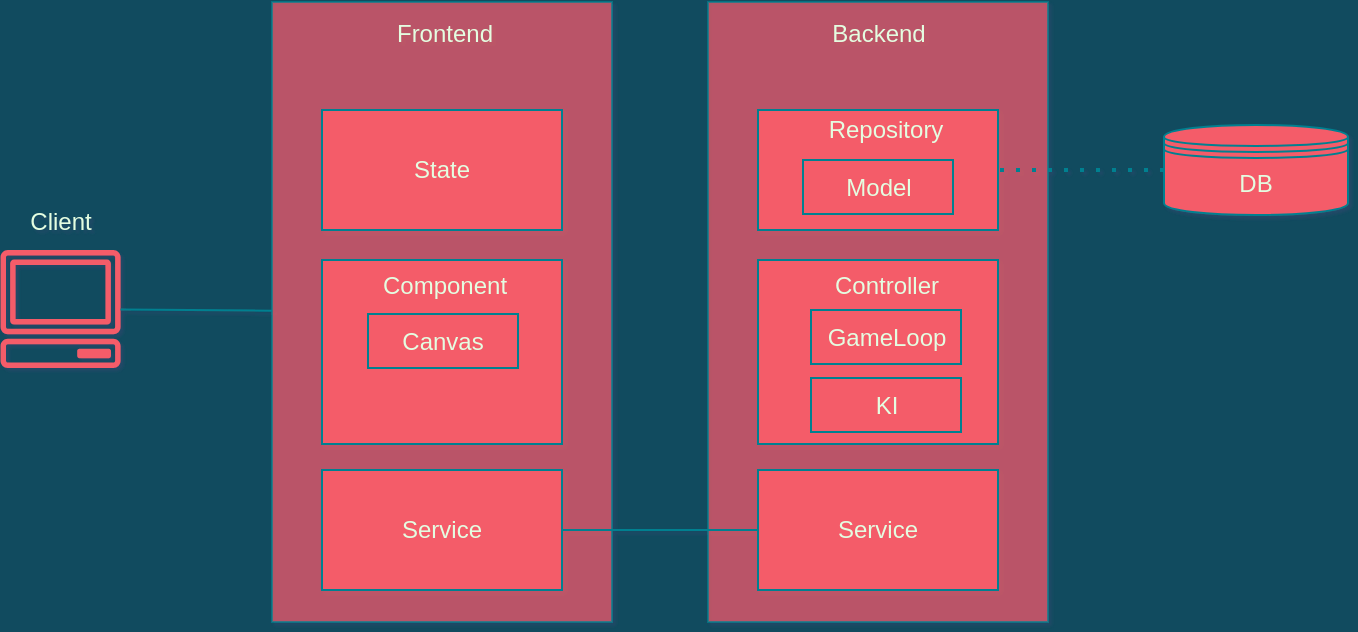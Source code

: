 <mxfile version="13.9.5" type="device" pages="2"><diagram id="8uHJnK1MSOnIC7ZQc1sL" name="Seite-1"><mxGraphModel dx="1086" dy="926" grid="0" gridSize="10" guides="1" tooltips="1" connect="1" arrows="1" fold="1" page="0" pageScale="1" pageWidth="827" pageHeight="1169" background="#114B5F" math="0" shadow="1"><root><mxCell id="0"/><mxCell id="1" parent="0"/><mxCell id="QrREkoGJtcsZwcYfBn3u-2" value="" style="rounded=0;whiteSpace=wrap;html=1;fillColor=#F45B69;strokeColor=#028090;fontColor=#E4FDE1;opacity=70;" parent="1" vertex="1"><mxGeometry x="492" y="155" width="170" height="310" as="geometry"/></mxCell><mxCell id="QrREkoGJtcsZwcYfBn3u-1" value="" style="rounded=0;whiteSpace=wrap;html=1;fillColor=#F45B69;strokeColor=#028090;fontColor=#E4FDE1;" parent="1" vertex="1"><mxGeometry x="517" y="284" width="120" height="92" as="geometry"/></mxCell><mxCell id="QrREkoGJtcsZwcYfBn3u-3" value="" style="rounded=0;whiteSpace=wrap;html=1;fillColor=#F45B69;strokeColor=#028090;fontColor=#E4FDE1;" parent="1" vertex="1"><mxGeometry x="517" y="209" width="120" height="60" as="geometry"/></mxCell><mxCell id="QrREkoGJtcsZwcYfBn3u-4" value="Service" style="rounded=0;whiteSpace=wrap;html=1;fillColor=#F45B69;strokeColor=#028090;fontColor=#E4FDE1;" parent="1" vertex="1"><mxGeometry x="517" y="389" width="120" height="60" as="geometry"/></mxCell><mxCell id="QrREkoGJtcsZwcYfBn3u-6" value="Backend" style="text;html=1;align=center;verticalAlign=middle;resizable=0;points=[];autosize=1;fontColor=#E4FDE1;" parent="1" vertex="1"><mxGeometry x="548.5" y="162" width="57" height="18" as="geometry"/></mxCell><mxCell id="QrREkoGJtcsZwcYfBn3u-7" value="Model" style="rounded=0;whiteSpace=wrap;html=1;fillColor=#F45B69;strokeColor=#028090;fontColor=#E4FDE1;" parent="1" vertex="1"><mxGeometry x="539.5" y="234" width="75" height="27" as="geometry"/></mxCell><mxCell id="QrREkoGJtcsZwcYfBn3u-8" value="Repository" style="text;html=1;strokeColor=none;fillColor=none;align=center;verticalAlign=middle;whiteSpace=wrap;rounded=0;fontColor=#E4FDE1;" parent="1" vertex="1"><mxGeometry x="561" y="209" width="40" height="20" as="geometry"/></mxCell><mxCell id="QrREkoGJtcsZwcYfBn3u-9" value="Controller" style="text;html=1;align=center;verticalAlign=middle;resizable=0;points=[];autosize=1;fontColor=#E4FDE1;" parent="1" vertex="1"><mxGeometry x="550" y="288" width="62" height="18" as="geometry"/></mxCell><mxCell id="QrREkoGJtcsZwcYfBn3u-10" value="GameLoop" style="rounded=0;whiteSpace=wrap;html=1;fillColor=#F45B69;strokeColor=#028090;fontColor=#E4FDE1;" parent="1" vertex="1"><mxGeometry x="543.5" y="309" width="75" height="27" as="geometry"/></mxCell><mxCell id="QrREkoGJtcsZwcYfBn3u-11" value="KI" style="rounded=0;whiteSpace=wrap;html=1;fillColor=#F45B69;strokeColor=#028090;fontColor=#E4FDE1;" parent="1" vertex="1"><mxGeometry x="543.5" y="343" width="75" height="27" as="geometry"/></mxCell><mxCell id="QrREkoGJtcsZwcYfBn3u-12" value="" style="rounded=0;whiteSpace=wrap;html=1;fillColor=#F45B69;strokeColor=#028090;fontColor=#E4FDE1;opacity=70;" parent="1" vertex="1"><mxGeometry x="274" y="155" width="170" height="310" as="geometry"/></mxCell><mxCell id="QrREkoGJtcsZwcYfBn3u-13" value="Frontend" style="text;html=1;align=center;verticalAlign=middle;resizable=0;points=[];autosize=1;fontColor=#E4FDE1;" parent="1" vertex="1"><mxGeometry x="330.5" y="162" width="58" height="18" as="geometry"/></mxCell><mxCell id="QrREkoGJtcsZwcYfBn3u-14" value="Service" style="rounded=0;whiteSpace=wrap;html=1;fillColor=#F45B69;strokeColor=#028090;fontColor=#E4FDE1;" parent="1" vertex="1"><mxGeometry x="299" y="389" width="120" height="60" as="geometry"/></mxCell><mxCell id="QrREkoGJtcsZwcYfBn3u-15" value="" style="rounded=0;whiteSpace=wrap;html=1;fillColor=#F45B69;strokeColor=#028090;fontColor=#E4FDE1;" parent="1" vertex="1"><mxGeometry x="299" y="284" width="120" height="92" as="geometry"/></mxCell><mxCell id="QrREkoGJtcsZwcYfBn3u-16" value="State" style="rounded=0;whiteSpace=wrap;html=1;fillColor=#F45B69;strokeColor=#028090;fontColor=#E4FDE1;" parent="1" vertex="1"><mxGeometry x="299" y="209" width="120" height="60" as="geometry"/></mxCell><mxCell id="QrREkoGJtcsZwcYfBn3u-17" value="DB" style="shape=datastore;whiteSpace=wrap;html=1;fillColor=#F45B69;strokeColor=#028090;fontColor=#E4FDE1;" parent="1" vertex="1"><mxGeometry x="720" y="216.5" width="92" height="45" as="geometry"/></mxCell><mxCell id="QrREkoGJtcsZwcYfBn3u-19" value="" style="outlineConnect=0;fontColor=#E4FDE1;fillColor=#F45B69;strokeColor=none;dashed=0;verticalLabelPosition=bottom;verticalAlign=top;align=center;html=1;fontSize=12;fontStyle=0;aspect=fixed;pointerEvents=1;shape=mxgraph.aws4.client;" parent="1" vertex="1"><mxGeometry x="138" y="279" width="60.55" height="59" as="geometry"/></mxCell><mxCell id="QrREkoGJtcsZwcYfBn3u-20" value="Client" style="text;html=1;align=center;verticalAlign=middle;resizable=0;points=[];autosize=1;fontColor=#E4FDE1;" parent="1" vertex="1"><mxGeometry x="147.78" y="256" width="41" height="18" as="geometry"/></mxCell><mxCell id="QrREkoGJtcsZwcYfBn3u-21" value="" style="endArrow=none;html=1;strokeColor=#028090;fontColor=#E4FDE1;labelBackgroundColor=#114B5F;" parent="1" source="QrREkoGJtcsZwcYfBn3u-14" target="QrREkoGJtcsZwcYfBn3u-4" edge="1"><mxGeometry width="50" height="50" relative="1" as="geometry"><mxPoint x="443" y="432" as="sourcePoint"/><mxPoint x="493" y="382" as="targetPoint"/></mxGeometry></mxCell><mxCell id="QrREkoGJtcsZwcYfBn3u-22" value="" style="endArrow=none;dashed=1;html=1;dashPattern=1 3;strokeWidth=2;strokeColor=#028090;fontColor=#E4FDE1;labelBackgroundColor=#114B5F;" parent="1" source="QrREkoGJtcsZwcYfBn3u-17" target="QrREkoGJtcsZwcYfBn3u-3" edge="1"><mxGeometry width="50" height="50" relative="1" as="geometry"><mxPoint x="443" y="432" as="sourcePoint"/><mxPoint x="493" y="382" as="targetPoint"/></mxGeometry></mxCell><mxCell id="QrREkoGJtcsZwcYfBn3u-23" value="" style="endArrow=none;html=1;strokeColor=#028090;fontColor=#E4FDE1;labelBackgroundColor=#114B5F;" parent="1" source="QrREkoGJtcsZwcYfBn3u-19" target="QrREkoGJtcsZwcYfBn3u-12" edge="1"><mxGeometry width="50" height="50" relative="1" as="geometry"><mxPoint x="429" y="429" as="sourcePoint"/><mxPoint x="527" y="429" as="targetPoint"/></mxGeometry></mxCell><mxCell id="Srv_HV2LdjDG_r0Ffmql-2" value="Component" style="text;html=1;align=center;verticalAlign=middle;resizable=0;points=[];autosize=1;fontColor=#E4FDE1;" parent="1" vertex="1"><mxGeometry x="323.5" y="288" width="72" height="18" as="geometry"/></mxCell><mxCell id="Srv_HV2LdjDG_r0Ffmql-3" value="Canvas" style="rounded=0;whiteSpace=wrap;html=1;fillColor=#F45B69;strokeColor=#028090;fontColor=#E4FDE1;" parent="1" vertex="1"><mxGeometry x="322" y="311" width="75" height="27" as="geometry"/></mxCell></root></mxGraphModel></diagram><diagram name="Kopie von Seite-1" id="YTP0Iv_zWDvFkSZpJHUI"><mxGraphModel dx="1086" dy="926" grid="0" gridSize="10" guides="1" tooltips="1" connect="1" arrows="1" fold="1" page="0" pageScale="1" pageWidth="827" pageHeight="1169" background="#114B5F" math="0" shadow="1"><root><mxCell id="2b8pn5_Pm-Jg25fEAcZe-0"/><mxCell id="2b8pn5_Pm-Jg25fEAcZe-1" parent="2b8pn5_Pm-Jg25fEAcZe-0"/><mxCell id="2b8pn5_Pm-Jg25fEAcZe-2" value="" style="rounded=0;whiteSpace=wrap;html=1;fillColor=#F45B69;strokeColor=#028090;fontColor=#E4FDE1;opacity=70;" vertex="1" parent="2b8pn5_Pm-Jg25fEAcZe-1"><mxGeometry x="492" y="155" width="170" height="310" as="geometry"/></mxCell><mxCell id="2b8pn5_Pm-Jg25fEAcZe-3" value="" style="rounded=0;whiteSpace=wrap;html=1;fillColor=#F45B69;strokeColor=#028090;fontColor=#E4FDE1;" vertex="1" parent="2b8pn5_Pm-Jg25fEAcZe-1"><mxGeometry x="517" y="284" width="120" height="92" as="geometry"/></mxCell><mxCell id="2b8pn5_Pm-Jg25fEAcZe-4" value="" style="rounded=0;whiteSpace=wrap;html=1;fillColor=#F45B69;strokeColor=#028090;fontColor=#E4FDE1;" vertex="1" parent="2b8pn5_Pm-Jg25fEAcZe-1"><mxGeometry x="517" y="209" width="120" height="60" as="geometry"/></mxCell><mxCell id="2b8pn5_Pm-Jg25fEAcZe-5" value="Service" style="rounded=0;whiteSpace=wrap;html=1;fillColor=#F45B69;strokeColor=#028090;fontColor=#E4FDE1;" vertex="1" parent="2b8pn5_Pm-Jg25fEAcZe-1"><mxGeometry x="517" y="389" width="120" height="60" as="geometry"/></mxCell><mxCell id="2b8pn5_Pm-Jg25fEAcZe-6" value="Backend" style="text;html=1;align=center;verticalAlign=middle;resizable=0;points=[];autosize=1;fontColor=#E4FDE1;" vertex="1" parent="2b8pn5_Pm-Jg25fEAcZe-1"><mxGeometry x="548.5" y="162" width="57" height="18" as="geometry"/></mxCell><mxCell id="2b8pn5_Pm-Jg25fEAcZe-7" value="Model" style="rounded=0;whiteSpace=wrap;html=1;fillColor=#F45B69;strokeColor=#028090;fontColor=#E4FDE1;" vertex="1" parent="2b8pn5_Pm-Jg25fEAcZe-1"><mxGeometry x="539.5" y="234" width="75" height="27" as="geometry"/></mxCell><mxCell id="2b8pn5_Pm-Jg25fEAcZe-8" value="Repository" style="text;html=1;strokeColor=none;fillColor=none;align=center;verticalAlign=middle;whiteSpace=wrap;rounded=0;fontColor=#E4FDE1;" vertex="1" parent="2b8pn5_Pm-Jg25fEAcZe-1"><mxGeometry x="561" y="209" width="40" height="20" as="geometry"/></mxCell><mxCell id="2b8pn5_Pm-Jg25fEAcZe-9" value="Controller" style="text;html=1;align=center;verticalAlign=middle;resizable=0;points=[];autosize=1;fontColor=#E4FDE1;" vertex="1" parent="2b8pn5_Pm-Jg25fEAcZe-1"><mxGeometry x="550" y="288" width="62" height="18" as="geometry"/></mxCell><mxCell id="2b8pn5_Pm-Jg25fEAcZe-10" value="GameLoop" style="rounded=0;whiteSpace=wrap;html=1;fillColor=#F45B69;strokeColor=#028090;fontColor=#E4FDE1;" vertex="1" parent="2b8pn5_Pm-Jg25fEAcZe-1"><mxGeometry x="543.5" y="309" width="75" height="27" as="geometry"/></mxCell><mxCell id="2b8pn5_Pm-Jg25fEAcZe-11" value="KI" style="rounded=0;whiteSpace=wrap;html=1;fillColor=#F45B69;strokeColor=#028090;fontColor=#E4FDE1;" vertex="1" parent="2b8pn5_Pm-Jg25fEAcZe-1"><mxGeometry x="543.5" y="343" width="75" height="27" as="geometry"/></mxCell><mxCell id="2b8pn5_Pm-Jg25fEAcZe-12" value="" style="rounded=0;whiteSpace=wrap;html=1;fillColor=#F45B69;strokeColor=#028090;fontColor=#E4FDE1;opacity=70;" vertex="1" parent="2b8pn5_Pm-Jg25fEAcZe-1"><mxGeometry x="274" y="155" width="170" height="310" as="geometry"/></mxCell><mxCell id="2b8pn5_Pm-Jg25fEAcZe-13" value="Frontend" style="text;html=1;align=center;verticalAlign=middle;resizable=0;points=[];autosize=1;fontColor=#E4FDE1;" vertex="1" parent="2b8pn5_Pm-Jg25fEAcZe-1"><mxGeometry x="330.5" y="162" width="58" height="18" as="geometry"/></mxCell><mxCell id="2b8pn5_Pm-Jg25fEAcZe-14" value="Service" style="rounded=0;whiteSpace=wrap;html=1;fillColor=#F45B69;strokeColor=#028090;fontColor=#E4FDE1;" vertex="1" parent="2b8pn5_Pm-Jg25fEAcZe-1"><mxGeometry x="299" y="389" width="120" height="60" as="geometry"/></mxCell><mxCell id="2b8pn5_Pm-Jg25fEAcZe-15" value="" style="rounded=0;whiteSpace=wrap;html=1;fillColor=#F45B69;strokeColor=#028090;fontColor=#E4FDE1;" vertex="1" parent="2b8pn5_Pm-Jg25fEAcZe-1"><mxGeometry x="299" y="284" width="120" height="92" as="geometry"/></mxCell><mxCell id="2b8pn5_Pm-Jg25fEAcZe-16" value="State" style="rounded=0;whiteSpace=wrap;html=1;fillColor=#F45B69;strokeColor=#028090;fontColor=#E4FDE1;" vertex="1" parent="2b8pn5_Pm-Jg25fEAcZe-1"><mxGeometry x="299" y="209" width="120" height="60" as="geometry"/></mxCell><mxCell id="2b8pn5_Pm-Jg25fEAcZe-18" value="" style="outlineConnect=0;fontColor=#E4FDE1;fillColor=#F45B69;strokeColor=none;dashed=0;verticalLabelPosition=bottom;verticalAlign=top;align=center;html=1;fontSize=12;fontStyle=0;aspect=fixed;pointerEvents=1;shape=mxgraph.aws4.client;" vertex="1" parent="2b8pn5_Pm-Jg25fEAcZe-1"><mxGeometry x="138" y="279" width="60.55" height="59" as="geometry"/></mxCell><mxCell id="2b8pn5_Pm-Jg25fEAcZe-19" value="Client" style="text;html=1;align=center;verticalAlign=middle;resizable=0;points=[];autosize=1;fontColor=#E4FDE1;" vertex="1" parent="2b8pn5_Pm-Jg25fEAcZe-1"><mxGeometry x="147.78" y="256" width="41" height="18" as="geometry"/></mxCell><mxCell id="2b8pn5_Pm-Jg25fEAcZe-20" value="" style="endArrow=none;html=1;strokeColor=#028090;fontColor=#E4FDE1;labelBackgroundColor=#114B5F;" edge="1" parent="2b8pn5_Pm-Jg25fEAcZe-1" source="2b8pn5_Pm-Jg25fEAcZe-14" target="2b8pn5_Pm-Jg25fEAcZe-5"><mxGeometry width="50" height="50" relative="1" as="geometry"><mxPoint x="443" y="432" as="sourcePoint"/><mxPoint x="493" y="382" as="targetPoint"/></mxGeometry></mxCell><mxCell id="2b8pn5_Pm-Jg25fEAcZe-22" value="" style="endArrow=none;html=1;strokeColor=#028090;fontColor=#E4FDE1;labelBackgroundColor=#114B5F;" edge="1" parent="2b8pn5_Pm-Jg25fEAcZe-1" source="2b8pn5_Pm-Jg25fEAcZe-18" target="2b8pn5_Pm-Jg25fEAcZe-12"><mxGeometry width="50" height="50" relative="1" as="geometry"><mxPoint x="429" y="429" as="sourcePoint"/><mxPoint x="527" y="429" as="targetPoint"/></mxGeometry></mxCell><mxCell id="2b8pn5_Pm-Jg25fEAcZe-23" value="Component" style="text;html=1;align=center;verticalAlign=middle;resizable=0;points=[];autosize=1;fontColor=#E4FDE1;" vertex="1" parent="2b8pn5_Pm-Jg25fEAcZe-1"><mxGeometry x="323.5" y="288" width="72" height="18" as="geometry"/></mxCell><mxCell id="2b8pn5_Pm-Jg25fEAcZe-24" value="Canvas" style="rounded=0;whiteSpace=wrap;html=1;fillColor=#F45B69;strokeColor=#028090;fontColor=#E4FDE1;" vertex="1" parent="2b8pn5_Pm-Jg25fEAcZe-1"><mxGeometry x="322" y="311" width="75" height="27" as="geometry"/></mxCell></root></mxGraphModel></diagram></mxfile>
